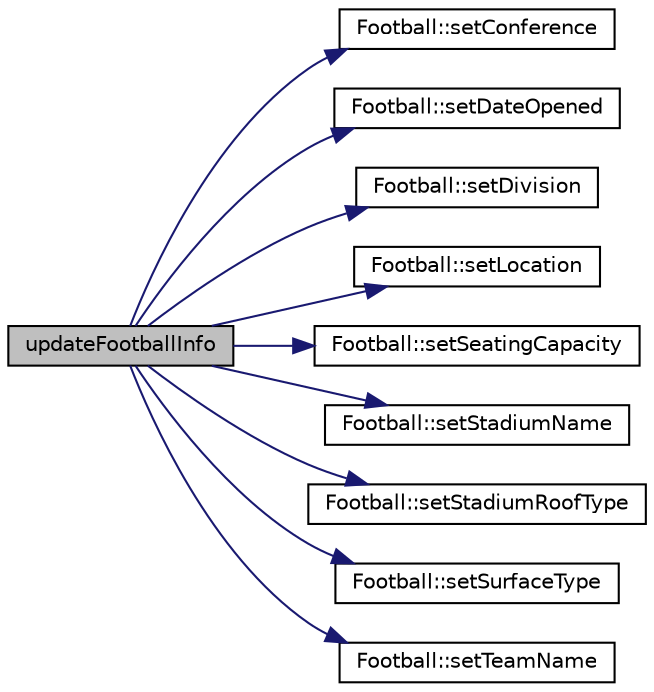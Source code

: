 digraph "updateFootballInfo"
{
 // LATEX_PDF_SIZE
  edge [fontname="Helvetica",fontsize="10",labelfontname="Helvetica",labelfontsize="10"];
  node [fontname="Helvetica",fontsize="10",shape=record];
  rankdir="LR";
  Node1 [label="updateFootballInfo",height=0.2,width=0.4,color="black", fillcolor="grey75", style="filled", fontcolor="black",tooltip=" "];
  Node1 -> Node2 [color="midnightblue",fontsize="10",style="solid",fontname="Helvetica"];
  Node2 [label="Football::setConference",height=0.2,width=0.4,color="black", fillcolor="white", style="filled",URL="$class_football.html#a7a4cf083f24750b12a3b7f4716407583",tooltip=" "];
  Node1 -> Node3 [color="midnightblue",fontsize="10",style="solid",fontname="Helvetica"];
  Node3 [label="Football::setDateOpened",height=0.2,width=0.4,color="black", fillcolor="white", style="filled",URL="$class_football.html#a005b1a4e38f96b0726c6be660528074c",tooltip=" "];
  Node1 -> Node4 [color="midnightblue",fontsize="10",style="solid",fontname="Helvetica"];
  Node4 [label="Football::setDivision",height=0.2,width=0.4,color="black", fillcolor="white", style="filled",URL="$class_football.html#ab1426b08b3b8fe37c4451097f5f70c64",tooltip=" "];
  Node1 -> Node5 [color="midnightblue",fontsize="10",style="solid",fontname="Helvetica"];
  Node5 [label="Football::setLocation",height=0.2,width=0.4,color="black", fillcolor="white", style="filled",URL="$class_football.html#acdd13663d5a113042cd2e075c725cb01",tooltip=" "];
  Node1 -> Node6 [color="midnightblue",fontsize="10",style="solid",fontname="Helvetica"];
  Node6 [label="Football::setSeatingCapacity",height=0.2,width=0.4,color="black", fillcolor="white", style="filled",URL="$class_football.html#adba27e14199107914cd78db40fdd143c",tooltip=" "];
  Node1 -> Node7 [color="midnightblue",fontsize="10",style="solid",fontname="Helvetica"];
  Node7 [label="Football::setStadiumName",height=0.2,width=0.4,color="black", fillcolor="white", style="filled",URL="$class_football.html#a3bbbdb96d8c9bfe2c2f8c64883d7ae46",tooltip=" "];
  Node1 -> Node8 [color="midnightblue",fontsize="10",style="solid",fontname="Helvetica"];
  Node8 [label="Football::setStadiumRoofType",height=0.2,width=0.4,color="black", fillcolor="white", style="filled",URL="$class_football.html#ad697a8ad2987cc8e824c38d2b00d6655",tooltip=" "];
  Node1 -> Node9 [color="midnightblue",fontsize="10",style="solid",fontname="Helvetica"];
  Node9 [label="Football::setSurfaceType",height=0.2,width=0.4,color="black", fillcolor="white", style="filled",URL="$class_football.html#ab6e5c0a3e8393a7bc0ff73160ad35927",tooltip=" "];
  Node1 -> Node10 [color="midnightblue",fontsize="10",style="solid",fontname="Helvetica"];
  Node10 [label="Football::setTeamName",height=0.2,width=0.4,color="black", fillcolor="white", style="filled",URL="$class_football.html#ac41eaab08c2642bbace07dddfba3793f",tooltip=" "];
}
